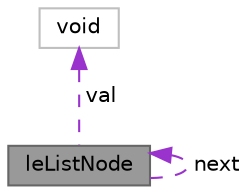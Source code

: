 digraph "leListNode"
{
 // INTERACTIVE_SVG=YES
 // LATEX_PDF_SIZE
  bgcolor="transparent";
  edge [fontname=Helvetica,fontsize=10,labelfontname=Helvetica,labelfontsize=10];
  node [fontname=Helvetica,fontsize=10,shape=box,height=0.2,width=0.4];
  Node1 [label="leListNode",height=0.2,width=0.4,color="gray40", fillcolor="grey60", style="filled", fontcolor="black",tooltip="This struct represents a list node ."];
  Node1 -> Node1 [dir="back",color="darkorchid3",style="dashed",label=" next" ];
  Node2 -> Node1 [dir="back",color="darkorchid3",style="dashed",label=" val" ];
  Node2 [label="void",height=0.2,width=0.4,color="grey75", fillcolor="white", style="filled",tooltip=" "];
}
